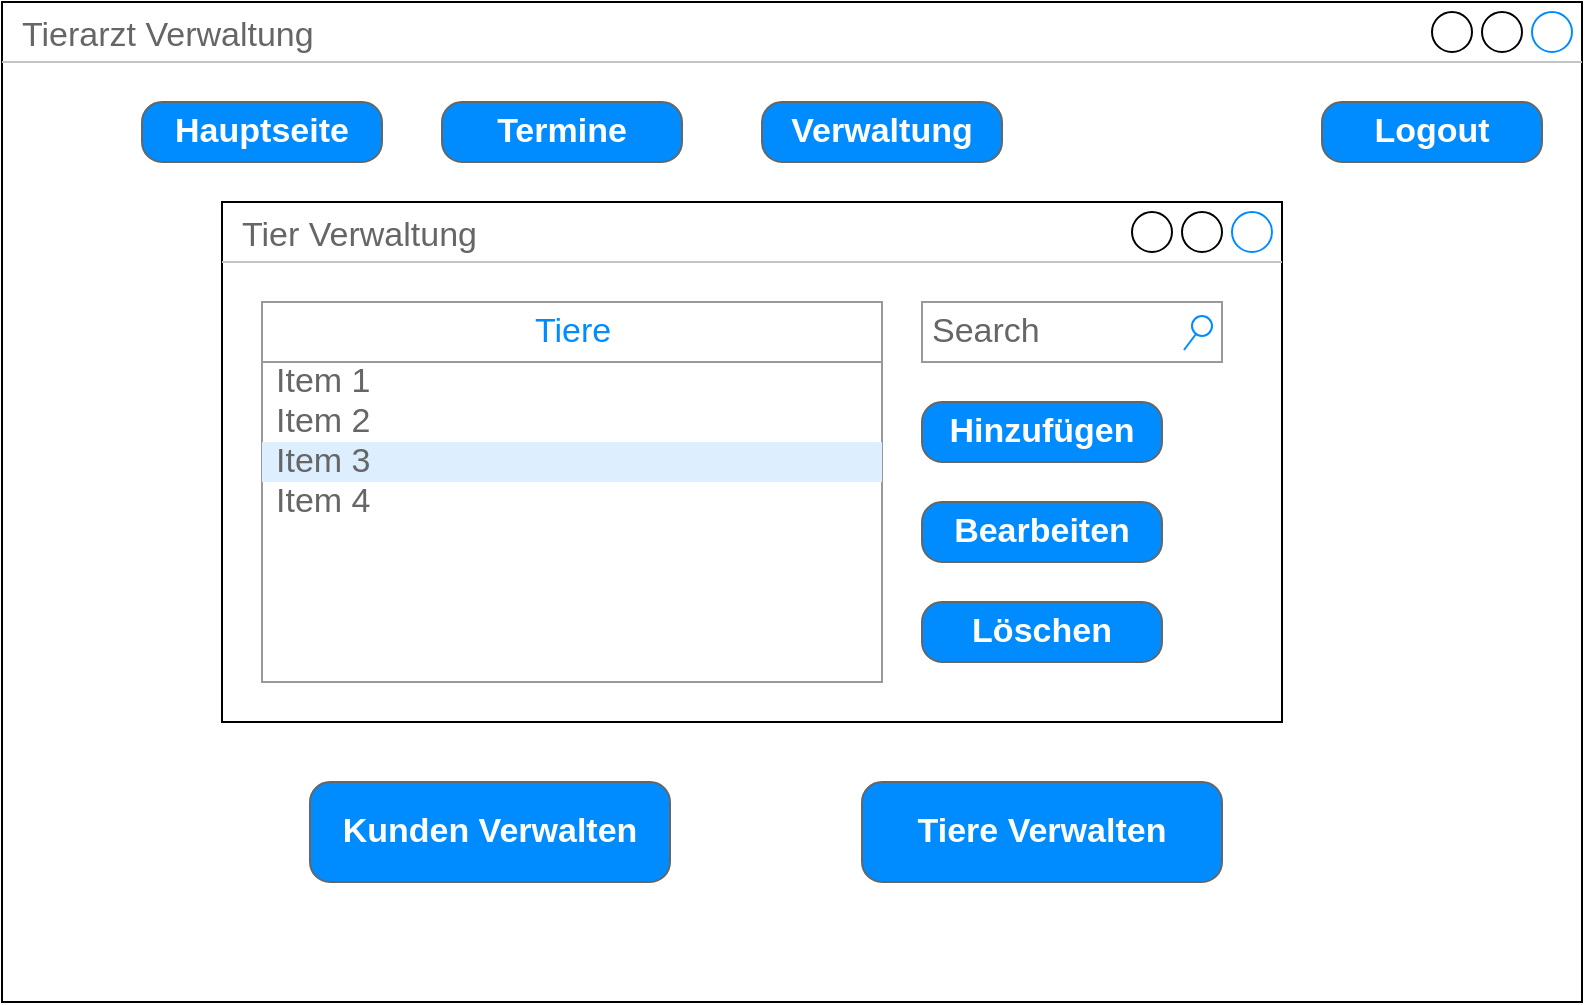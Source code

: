 <mxfile version="13.0.9" type="device"><diagram id="v5jku8EpdRO2-ojvof9i" name="Page-1"><mxGraphModel dx="1422" dy="769" grid="1" gridSize="10" guides="1" tooltips="1" connect="1" arrows="1" fold="1" page="1" pageScale="1" pageWidth="827" pageHeight="1169" math="0" shadow="0"><root><mxCell id="0"/><mxCell id="1" parent="0"/><mxCell id="fFc--IbS6-ilkoog5b3p-4" value="Tierarzt Verwaltung" style="strokeWidth=1;shadow=0;dashed=0;align=center;html=1;shape=mxgraph.mockup.containers.window;align=left;verticalAlign=top;spacingLeft=8;strokeColor2=#008cff;strokeColor3=#c4c4c4;fontColor=#666666;mainText=;fontSize=17;labelBackgroundColor=none;" parent="1" vertex="1"><mxGeometry x="80" y="120" width="790" height="500" as="geometry"/></mxCell><mxCell id="fFc--IbS6-ilkoog5b3p-5" value="Logout" style="strokeWidth=1;shadow=0;dashed=0;align=center;html=1;shape=mxgraph.mockup.buttons.button;strokeColor=#666666;fontColor=#ffffff;mainText=;buttonStyle=round;fontSize=17;fontStyle=1;fillColor=#008cff;whiteSpace=wrap;" parent="1" vertex="1"><mxGeometry x="740" y="170" width="110" height="30" as="geometry"/></mxCell><mxCell id="fFc--IbS6-ilkoog5b3p-10" value="Termine" style="strokeWidth=1;shadow=0;dashed=0;align=center;html=1;shape=mxgraph.mockup.buttons.button;strokeColor=#666666;fontColor=#ffffff;mainText=;buttonStyle=round;fontSize=17;fontStyle=1;fillColor=#008cff;whiteSpace=wrap;" parent="1" vertex="1"><mxGeometry x="300" y="170" width="120" height="30" as="geometry"/></mxCell><mxCell id="fFc--IbS6-ilkoog5b3p-11" value="Hauptseite" style="strokeWidth=1;shadow=0;dashed=0;align=center;html=1;shape=mxgraph.mockup.buttons.button;strokeColor=#666666;fontColor=#ffffff;mainText=;buttonStyle=round;fontSize=17;fontStyle=1;fillColor=#008cff;whiteSpace=wrap;" parent="1" vertex="1"><mxGeometry x="150" y="170" width="120" height="30" as="geometry"/></mxCell><mxCell id="kZTHFxlfQosrG-0gLJ4H-1" value="Verwaltung" style="strokeWidth=1;shadow=0;dashed=0;align=center;html=1;shape=mxgraph.mockup.buttons.button;strokeColor=#666666;fontColor=#ffffff;mainText=;buttonStyle=round;fontSize=17;fontStyle=1;fillColor=#008cff;whiteSpace=wrap;" vertex="1" parent="1"><mxGeometry x="460" y="170" width="120" height="30" as="geometry"/></mxCell><mxCell id="kZTHFxlfQosrG-0gLJ4H-2" value="Kunden Verwalten" style="strokeWidth=1;shadow=0;dashed=0;align=center;html=1;shape=mxgraph.mockup.buttons.button;strokeColor=#666666;fontColor=#ffffff;mainText=;buttonStyle=round;fontSize=17;fontStyle=1;fillColor=#008cff;whiteSpace=wrap;" vertex="1" parent="1"><mxGeometry x="234" y="510" width="180" height="50" as="geometry"/></mxCell><mxCell id="kZTHFxlfQosrG-0gLJ4H-4" value="&lt;div&gt;Tiere Verwalten&lt;/div&gt;" style="strokeWidth=1;shadow=0;dashed=0;align=center;html=1;shape=mxgraph.mockup.buttons.button;strokeColor=#666666;fontColor=#ffffff;mainText=;buttonStyle=round;fontSize=17;fontStyle=1;fillColor=#008cff;whiteSpace=wrap;" vertex="1" parent="1"><mxGeometry x="510" y="510" width="180" height="50" as="geometry"/></mxCell><mxCell id="kZTHFxlfQosrG-0gLJ4H-5" value="Tier Verwaltung" style="strokeWidth=1;shadow=0;dashed=0;align=center;html=1;shape=mxgraph.mockup.containers.window;align=left;verticalAlign=top;spacingLeft=8;strokeColor2=#008cff;strokeColor3=#c4c4c4;fontColor=#666666;mainText=;fontSize=17;labelBackgroundColor=none;" vertex="1" parent="1"><mxGeometry x="190" y="220" width="530" height="260" as="geometry"/></mxCell><mxCell id="kZTHFxlfQosrG-0gLJ4H-6" value="Search" style="strokeWidth=1;shadow=0;dashed=0;align=center;html=1;shape=mxgraph.mockup.forms.searchBox;strokeColor=#999999;mainText=;strokeColor2=#008cff;fontColor=#666666;fontSize=17;align=left;spacingLeft=3;" vertex="1" parent="1"><mxGeometry x="540" y="270" width="150" height="30" as="geometry"/></mxCell><mxCell id="kZTHFxlfQosrG-0gLJ4H-7" value="Hinzufügen" style="strokeWidth=1;shadow=0;dashed=0;align=center;html=1;shape=mxgraph.mockup.buttons.button;strokeColor=#666666;fontColor=#ffffff;mainText=;buttonStyle=round;fontSize=17;fontStyle=1;fillColor=#008cff;whiteSpace=wrap;" vertex="1" parent="1"><mxGeometry x="540" y="320" width="120" height="30" as="geometry"/></mxCell><mxCell id="kZTHFxlfQosrG-0gLJ4H-8" value="Bearbeiten" style="strokeWidth=1;shadow=0;dashed=0;align=center;html=1;shape=mxgraph.mockup.buttons.button;strokeColor=#666666;fontColor=#ffffff;mainText=;buttonStyle=round;fontSize=17;fontStyle=1;fillColor=#008cff;whiteSpace=wrap;" vertex="1" parent="1"><mxGeometry x="540" y="370" width="120" height="30" as="geometry"/></mxCell><mxCell id="kZTHFxlfQosrG-0gLJ4H-9" value="Löschen" style="strokeWidth=1;shadow=0;dashed=0;align=center;html=1;shape=mxgraph.mockup.buttons.button;strokeColor=#666666;fontColor=#ffffff;mainText=;buttonStyle=round;fontSize=17;fontStyle=1;fillColor=#008cff;whiteSpace=wrap;" vertex="1" parent="1"><mxGeometry x="540" y="420" width="120" height="30" as="geometry"/></mxCell><mxCell id="kZTHFxlfQosrG-0gLJ4H-10" value="" style="strokeWidth=1;shadow=0;dashed=0;align=center;html=1;shape=mxgraph.mockup.forms.rrect;rSize=0;strokeColor=#999999;fillColor=#ffffff;" vertex="1" parent="1"><mxGeometry x="210" y="270" width="310" height="190" as="geometry"/></mxCell><mxCell id="kZTHFxlfQosrG-0gLJ4H-11" value="Tiere" style="strokeWidth=1;shadow=0;dashed=0;align=center;html=1;shape=mxgraph.mockup.forms.rrect;rSize=0;strokeColor=#999999;fontColor=#008cff;fontSize=17;fillColor=#ffffff;resizeWidth=1;" vertex="1" parent="kZTHFxlfQosrG-0gLJ4H-10"><mxGeometry width="310" height="30" relative="1" as="geometry"/></mxCell><mxCell id="kZTHFxlfQosrG-0gLJ4H-12" value="Item 1" style="strokeWidth=1;shadow=0;dashed=0;align=center;html=1;shape=mxgraph.mockup.forms.anchor;fontSize=17;fontColor=#666666;align=left;spacingLeft=5;resizeWidth=1;" vertex="1" parent="kZTHFxlfQosrG-0gLJ4H-10"><mxGeometry width="310" height="20" relative="1" as="geometry"><mxPoint y="30" as="offset"/></mxGeometry></mxCell><mxCell id="kZTHFxlfQosrG-0gLJ4H-13" value="Item 2" style="strokeWidth=1;shadow=0;dashed=0;align=center;html=1;shape=mxgraph.mockup.forms.anchor;fontSize=17;fontColor=#666666;align=left;spacingLeft=5;resizeWidth=1;" vertex="1" parent="kZTHFxlfQosrG-0gLJ4H-10"><mxGeometry width="310" height="20" relative="1" as="geometry"><mxPoint y="50" as="offset"/></mxGeometry></mxCell><mxCell id="kZTHFxlfQosrG-0gLJ4H-14" value="Item 3" style="strokeWidth=1;shadow=0;dashed=0;align=center;html=1;shape=mxgraph.mockup.forms.rrect;rSize=0;fontSize=17;fontColor=#666666;align=left;spacingLeft=5;fillColor=#ddeeff;strokeColor=none;resizeWidth=1;" vertex="1" parent="kZTHFxlfQosrG-0gLJ4H-10"><mxGeometry width="310" height="20" relative="1" as="geometry"><mxPoint y="70" as="offset"/></mxGeometry></mxCell><mxCell id="kZTHFxlfQosrG-0gLJ4H-15" value="Item 4" style="strokeWidth=1;shadow=0;dashed=0;align=center;html=1;shape=mxgraph.mockup.forms.anchor;fontSize=17;fontColor=#666666;align=left;spacingLeft=5;resizeWidth=1;" vertex="1" parent="kZTHFxlfQosrG-0gLJ4H-10"><mxGeometry width="310" height="20" relative="1" as="geometry"><mxPoint y="90" as="offset"/></mxGeometry></mxCell></root></mxGraphModel></diagram></mxfile>